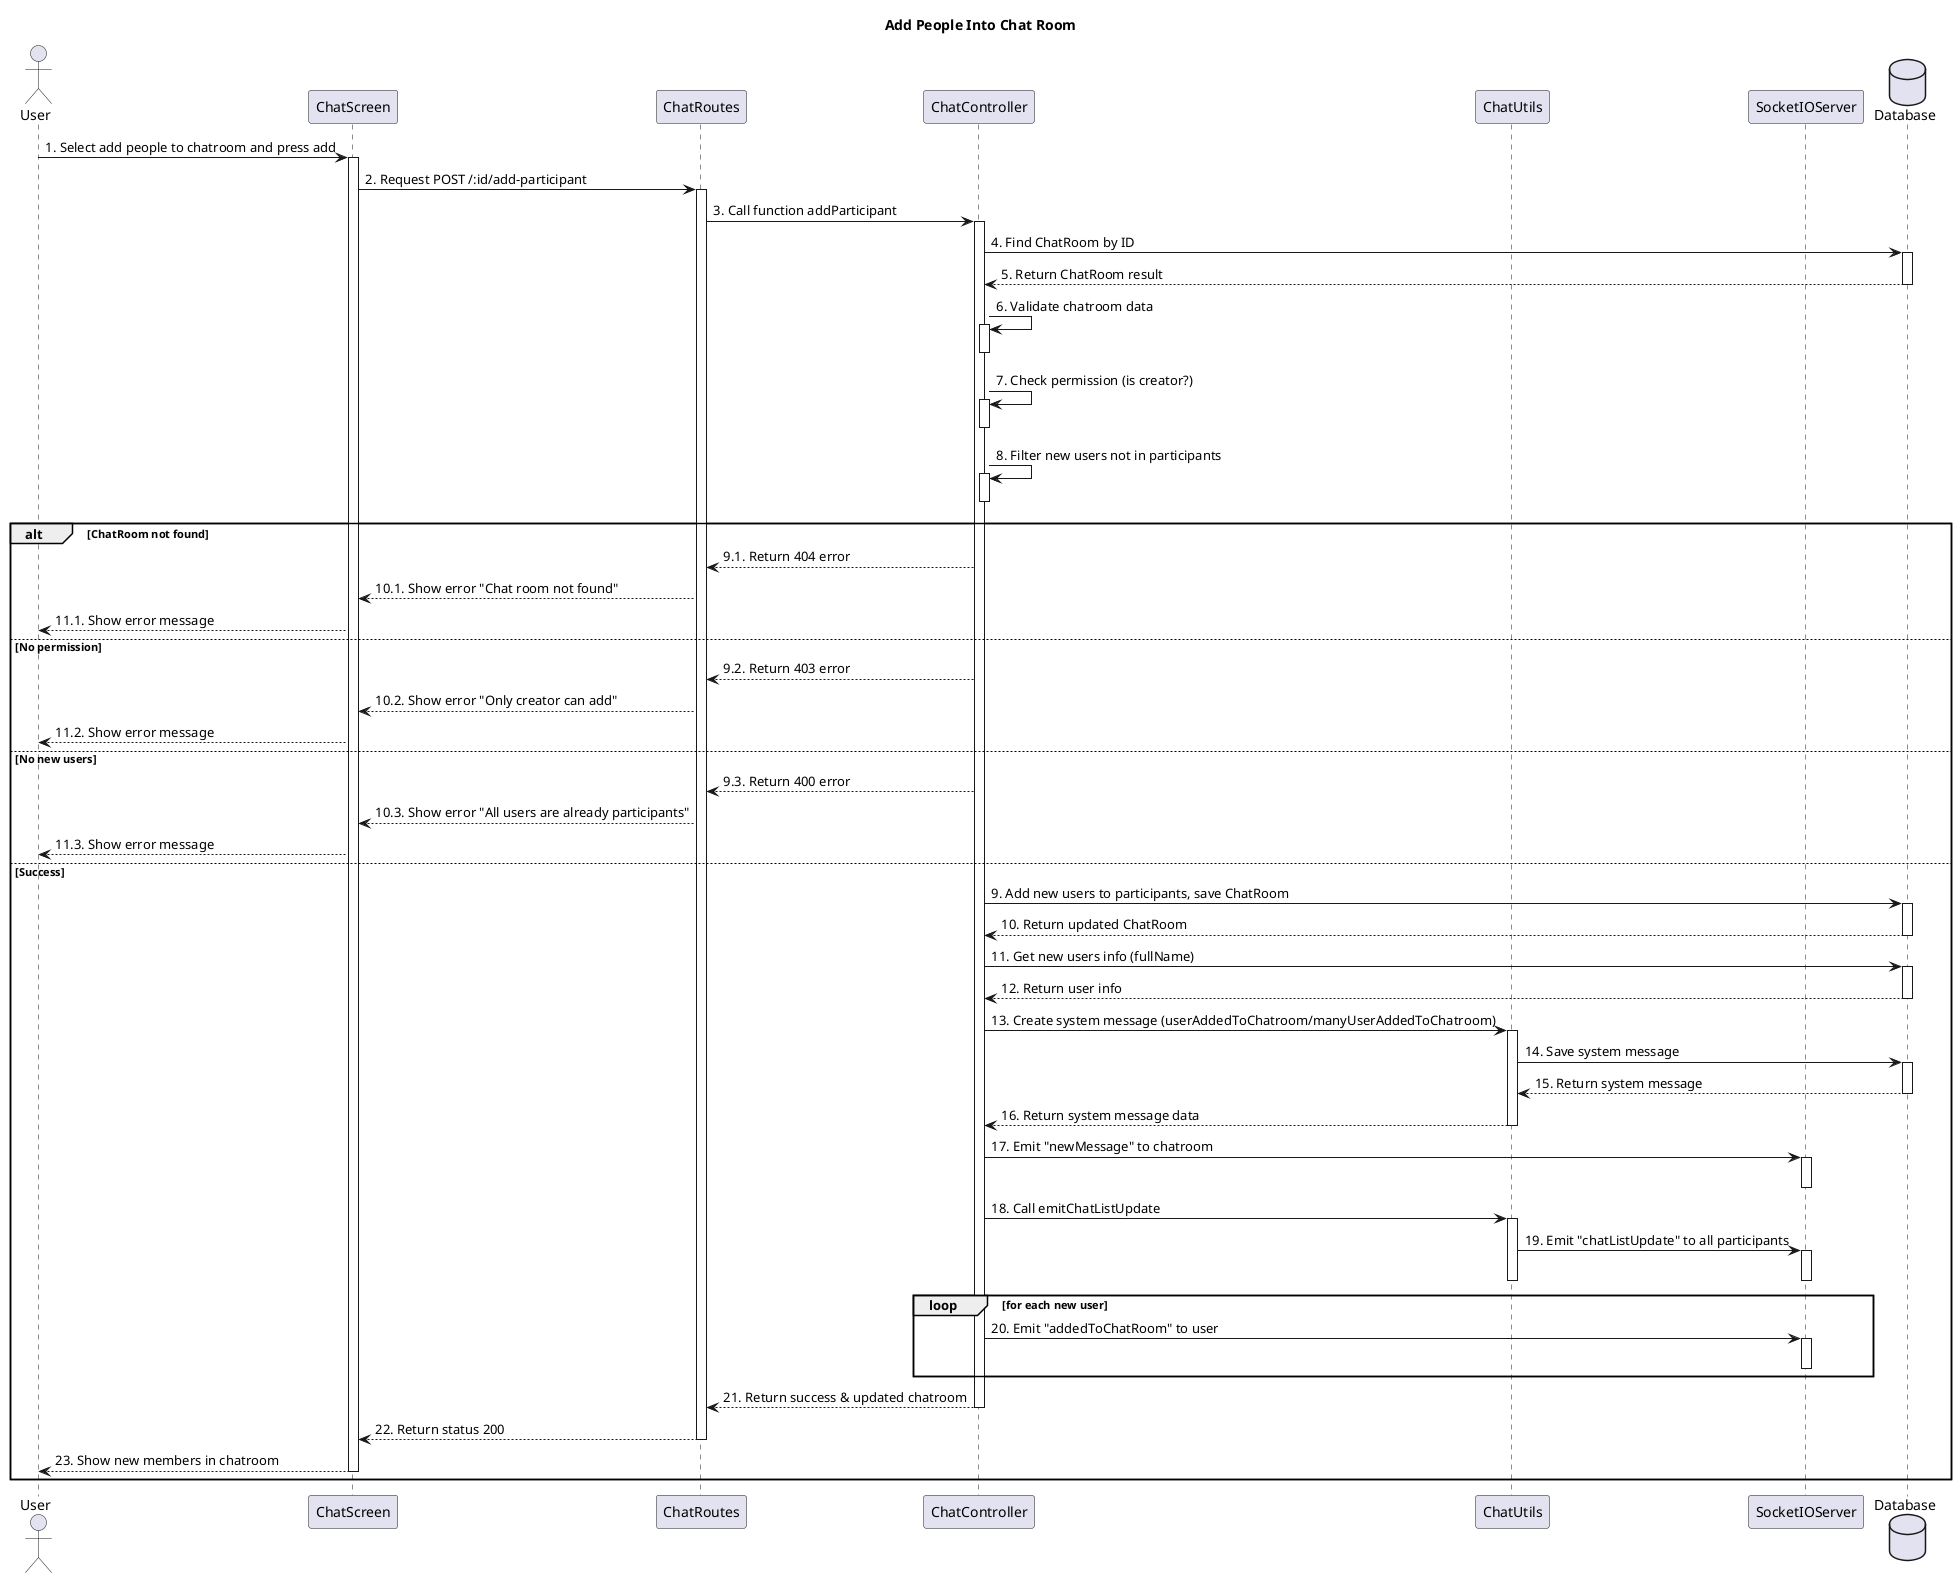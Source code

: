 @startuml
' Add people to chatroom
' Based on logic in chatController.js, chatUtils.js, chatRouters.js
' Style referenced from 01_SendMessage2.pu

title Add People Into Chat Room

actor User
participant ChatScreen
participant ChatRoutes
participant ChatController
participant ChatUtils
participant SocketIOServer
Database Database

User -> ChatScreen : 1. Select add people to chatroom and press add
activate ChatScreen
ChatScreen -> ChatRoutes : 2. Request POST /:id/add-participant
activate ChatRoutes
ChatRoutes -> ChatController : 3. Call function addParticipant
activate ChatController

ChatController -> Database : 4. Find ChatRoom by ID
activate Database
Database --> ChatController : 5. Return ChatRoom result
deactivate Database

ChatController -> ChatController : 6. Validate chatroom data
activate ChatController
deactivate ChatController

ChatController -> ChatController : 7. Check permission (is creator?)
activate ChatController
deactivate ChatController

ChatController -> ChatController : 8. Filter new users not in participants
activate ChatController
deactivate ChatController

alt ChatRoom not found
    ChatController --> ChatRoutes : 9.1. Return 404 error
    ChatRoutes --> ChatScreen : 10.1. Show error "Chat room not found"
    ChatScreen --> User : 11.1. Show error message
else No permission
    ChatController --> ChatRoutes : 9.2. Return 403 error
    ChatRoutes --> ChatScreen : 10.2. Show error "Only creator can add"
    ChatScreen --> User : 11.2. Show error message
else No new users
    ChatController --> ChatRoutes : 9.3. Return 400 error
    ChatRoutes --> ChatScreen : 10.3. Show error "All users are already participants"
    ChatScreen --> User : 11.3. Show error message
else Success
    ChatController -> Database : 9. Add new users to participants, save ChatRoom
    activate Database
    Database --> ChatController : 10. Return updated ChatRoom
    deactivate Database
    ChatController -> Database : 11. Get new users info (fullName)
    activate Database
    Database --> ChatController : 12. Return user info
    deactivate Database
    ChatController -> ChatUtils : 13. Create system message (userAddedToChatroom/manyUserAddedToChatroom)
    activate ChatUtils
    ChatUtils -> Database : 14. Save system message
    activate Database
    Database --> ChatUtils : 15. Return system message
    deactivate Database
    ChatUtils --> ChatController : 16. Return system message data
    deactivate ChatUtils
    ChatController -> SocketIOServer : 17. Emit "newMessage" to chatroom
    activate SocketIOServer
    deactivate SocketIOServer
    ChatController -> ChatUtils : 18. Call emitChatListUpdate
    activate ChatUtils
    ChatUtils -> SocketIOServer : 19. Emit "chatListUpdate" to all participants
    activate SocketIOServer
    deactivate SocketIOServer
    deactivate ChatUtils
    loop for each new user
        ChatController -> SocketIOServer : 20. Emit "addedToChatRoom" to user
        activate SocketIOServer
        deactivate SocketIOServer
    end
    ChatController --> ChatRoutes : 21. Return success & updated chatroom
    deactivate ChatController
    ChatRoutes --> ChatScreen : 22. Return status 200
    deactivate ChatRoutes
    ChatScreen --> User : 23. Show new members in chatroom
    deactivate ChatScreen
end

@enduml
